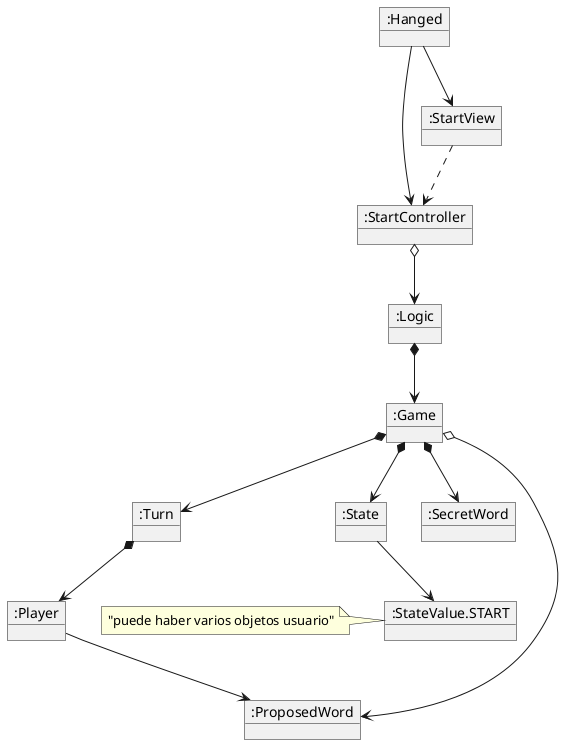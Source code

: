 @startuml
Object ":Hanged" as Hanged
Object ":Turn" as Turn
Object ":StartController" as StartController
Object ":Logic" as Logic
Object ":Game" as Game
Object ":State" as State
Object ":Player" as Player
Object ":StartView" as StartView
Object ":SecretWord" as SecretWord
Object ":ProposedWord" as ProposedWord
Object ":StateValue.START" as StateValue



Hanged --> StartView
Hanged --> StartController
StartView ..> StartController
StartController o--> Logic
Logic *--> Game
Game *--> Turn
Game *--> State
Game *--> SecretWord
State --> StateValue
Turn *--> Player
note left: "puede haber varios objetos usuario"
Player --> ProposedWord
Game o--> ProposedWord

@enduml
